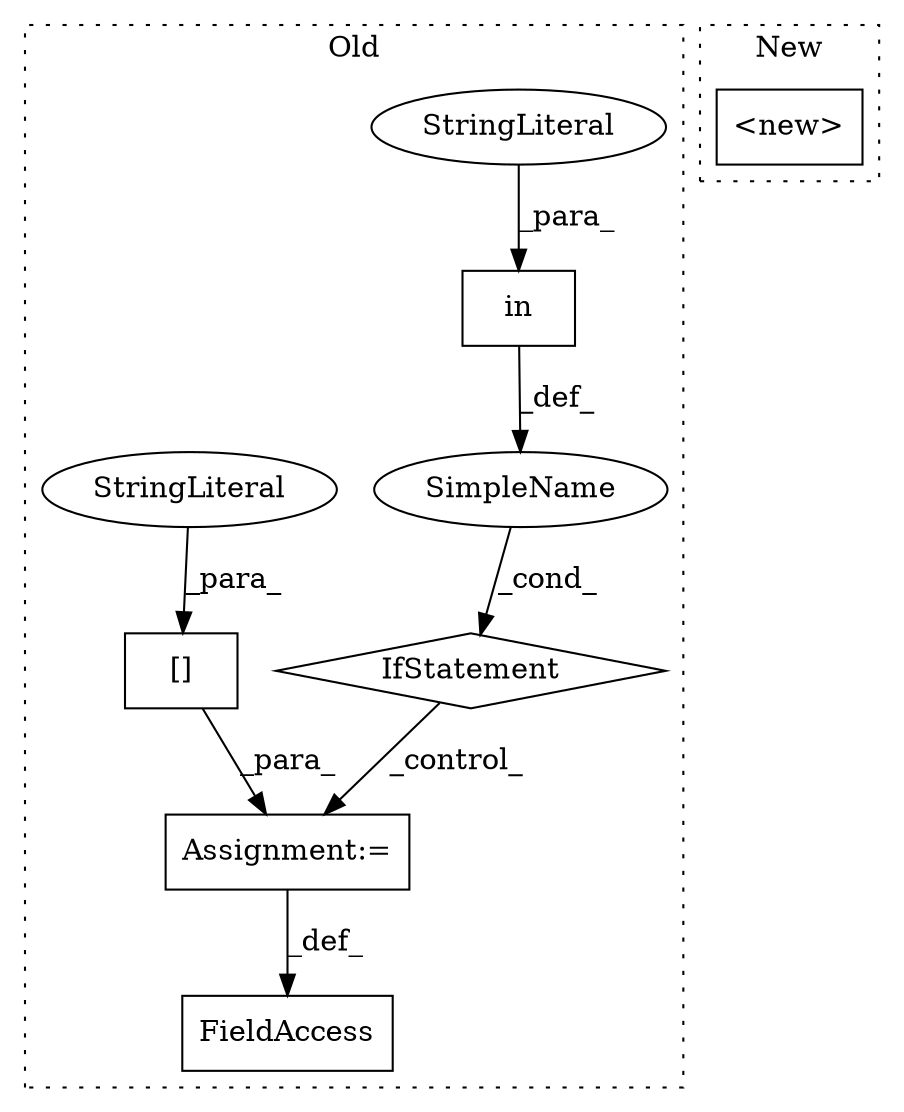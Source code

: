 digraph G {
subgraph cluster0 {
1 [label="in" a="105" s="2882" l="16" shape="box"];
3 [label="IfStatement" a="25" s="2874,2898" l="8,2" shape="diamond"];
4 [label="Assignment:=" a="7" s="2918" l="1" shape="box"];
5 [label="SimpleName" a="42" s="" l="" shape="ellipse"];
6 [label="FieldAccess" a="22" s="2908" l="10" shape="box"];
7 [label="StringLiteral" a="45" s="2882" l="6" shape="ellipse"];
8 [label="[]" a="2" s="2919,2932" l="7,1" shape="box"];
9 [label="StringLiteral" a="45" s="2926" l="6" shape="ellipse"];
label = "Old";
style="dotted";
}
subgraph cluster1 {
2 [label="<new>" a="14" s="4957" l="17" shape="box"];
label = "New";
style="dotted";
}
1 -> 5 [label="_def_"];
3 -> 4 [label="_control_"];
4 -> 6 [label="_def_"];
5 -> 3 [label="_cond_"];
7 -> 1 [label="_para_"];
8 -> 4 [label="_para_"];
9 -> 8 [label="_para_"];
}